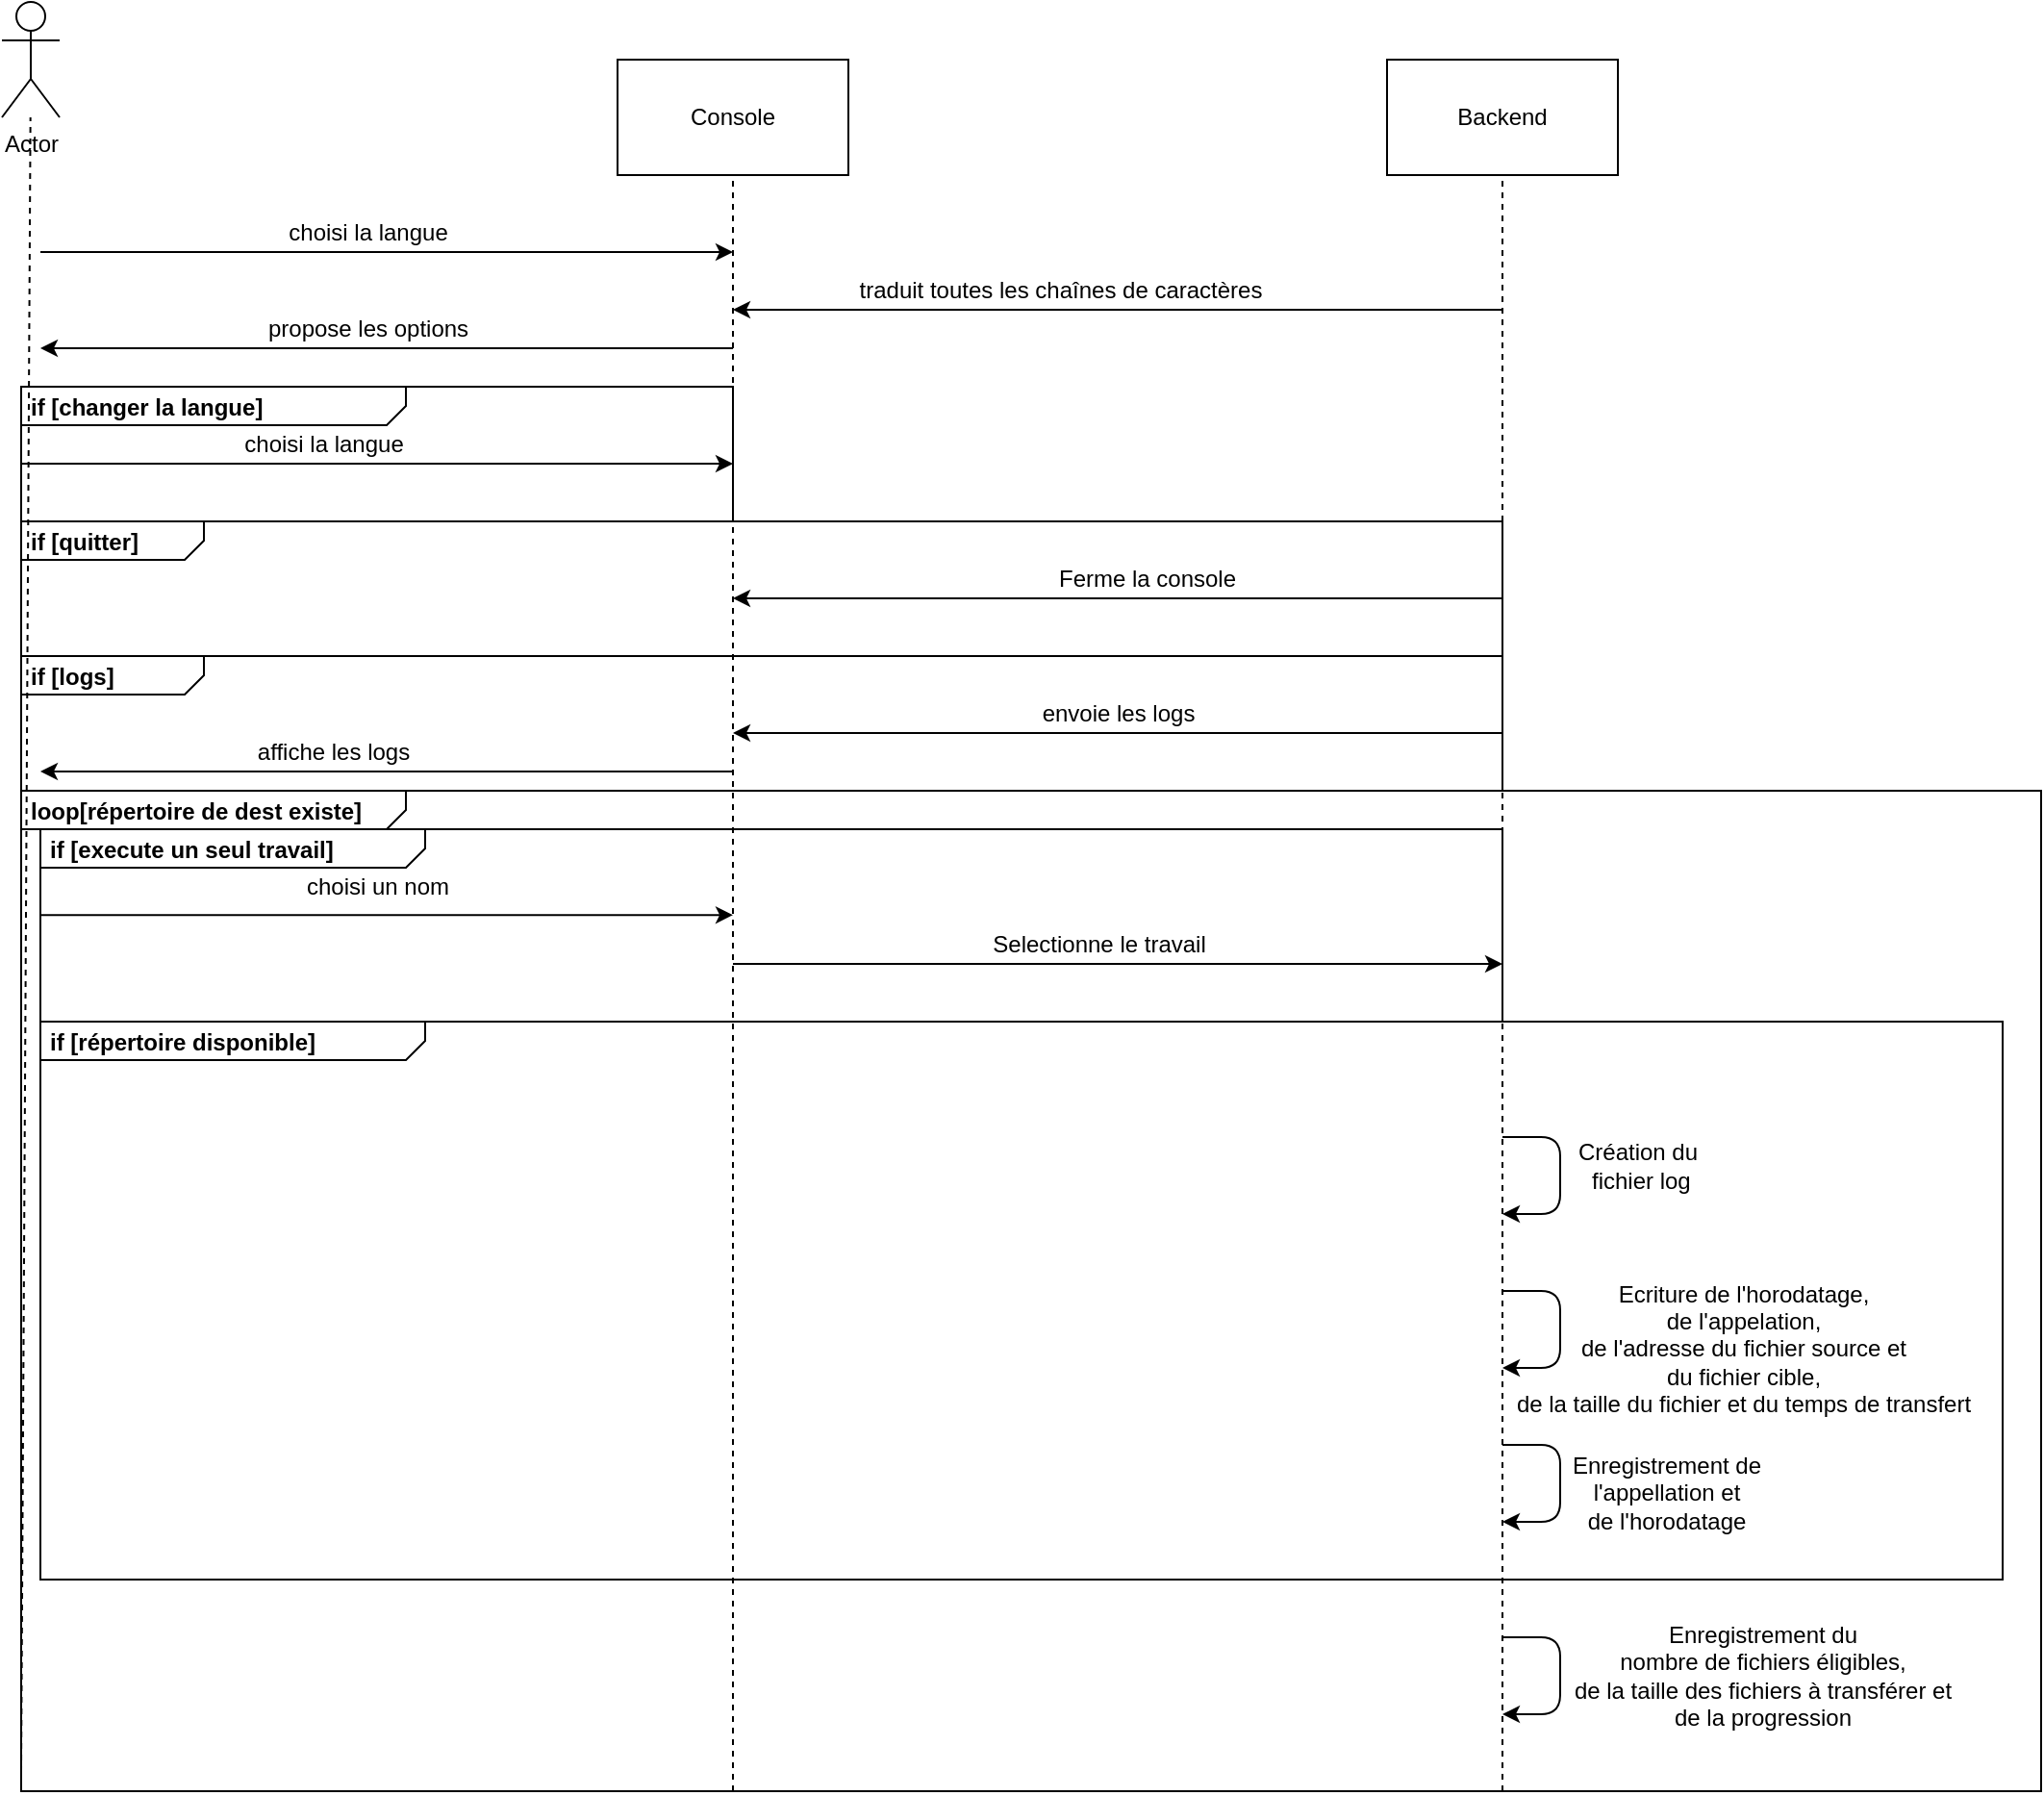 <mxfile version="13.9.9" type="device"><diagram id="B-A_hpA6Qqj7uTxj4NoM" name="Page-1"><mxGraphModel dx="1326" dy="798" grid="1" gridSize="10" guides="1" tooltips="1" connect="1" arrows="1" fold="1" page="1" pageScale="1" pageWidth="827" pageHeight="1169" math="0" shadow="0"><root><mxCell id="0"/><mxCell id="1" parent="0"/><mxCell id="pMY1yx6KPp6nwfRmizJk-1" value="Actor" style="shape=umlActor;verticalLabelPosition=bottom;verticalAlign=top;html=1;outlineConnect=0;" parent="1" vertex="1"><mxGeometry x="710" y="40" width="30" height="60" as="geometry"/></mxCell><mxCell id="pMY1yx6KPp6nwfRmizJk-2" value="" style="endArrow=none;dashed=1;html=1;" parent="1" target="pMY1yx6KPp6nwfRmizJk-1" edge="1"><mxGeometry width="50" height="50" relative="1" as="geometry"><mxPoint x="720" y="960" as="sourcePoint"/><mxPoint x="530" y="390" as="targetPoint"/></mxGeometry></mxCell><mxCell id="pMY1yx6KPp6nwfRmizJk-3" value="Console" style="rounded=0;whiteSpace=wrap;html=1;" parent="1" vertex="1"><mxGeometry x="1030" y="70" width="120" height="60" as="geometry"/></mxCell><mxCell id="pMY1yx6KPp6nwfRmizJk-4" value="Backend" style="rounded=0;whiteSpace=wrap;html=1;" parent="1" vertex="1"><mxGeometry x="1430" y="70" width="120" height="60" as="geometry"/></mxCell><mxCell id="pMY1yx6KPp6nwfRmizJk-5" value="" style="endArrow=none;dashed=1;html=1;entryX=0.5;entryY=1;entryDx=0;entryDy=0;" parent="1" target="pMY1yx6KPp6nwfRmizJk-3" edge="1"><mxGeometry width="50" height="50" relative="1" as="geometry"><mxPoint x="1090" y="970" as="sourcePoint"/><mxPoint x="1160" y="300" as="targetPoint"/></mxGeometry></mxCell><mxCell id="pMY1yx6KPp6nwfRmizJk-6" value="" style="endArrow=none;dashed=1;html=1;entryX=0.5;entryY=1;entryDx=0;entryDy=0;" parent="1" target="pMY1yx6KPp6nwfRmizJk-4" edge="1"><mxGeometry width="50" height="50" relative="1" as="geometry"><mxPoint x="1490" y="970" as="sourcePoint"/><mxPoint x="1489.58" y="170" as="targetPoint"/></mxGeometry></mxCell><mxCell id="pMY1yx6KPp6nwfRmizJk-7" value="" style="endArrow=classic;html=1;" parent="1" edge="1"><mxGeometry width="50" height="50" relative="1" as="geometry"><mxPoint x="730" y="170" as="sourcePoint"/><mxPoint x="1090" y="170" as="targetPoint"/></mxGeometry></mxCell><mxCell id="pMY1yx6KPp6nwfRmizJk-8" value="choisi la langue" style="text;html=1;align=center;verticalAlign=middle;resizable=0;points=[];autosize=1;" parent="1" vertex="1"><mxGeometry x="850" y="150" width="100" height="20" as="geometry"/></mxCell><mxCell id="pMY1yx6KPp6nwfRmizJk-9" value="" style="endArrow=classic;html=1;" parent="1" edge="1"><mxGeometry width="50" height="50" relative="1" as="geometry"><mxPoint x="1090" y="220" as="sourcePoint"/><mxPoint x="730" y="220" as="targetPoint"/></mxGeometry></mxCell><mxCell id="pMY1yx6KPp6nwfRmizJk-10" value="propose les options" style="text;html=1;align=center;verticalAlign=middle;resizable=0;points=[];autosize=1;" parent="1" vertex="1"><mxGeometry x="840" y="200" width="120" height="20" as="geometry"/></mxCell><mxCell id="pMY1yx6KPp6nwfRmizJk-11" value="&lt;p style=&quot;margin: 0px ; margin-top: 4px ; margin-left: 5px ; text-align: left&quot;&gt;&lt;b&gt;if [changer la langue]&lt;/b&gt;&lt;/p&gt;" style="html=1;shape=mxgraph.sysml.package;overflow=fill;labelX=200.49;align=left;spacingLeft=5;verticalAlign=top;spacingTop=-3;hachureGap=4;pointerEvents=0;fillColor=none;" parent="1" vertex="1"><mxGeometry x="720" y="240" width="370" height="70" as="geometry"/></mxCell><mxCell id="pMY1yx6KPp6nwfRmizJk-12" value="" style="endArrow=classic;html=1;" parent="1" edge="1"><mxGeometry width="50" height="50" relative="1" as="geometry"><mxPoint x="720" y="280" as="sourcePoint"/><mxPoint x="1090" y="280" as="targetPoint"/></mxGeometry></mxCell><mxCell id="pMY1yx6KPp6nwfRmizJk-13" value="choisi la langue" style="text;html=1;align=center;verticalAlign=middle;resizable=0;points=[];autosize=1;" parent="1" vertex="1"><mxGeometry x="827" y="260" width="100" height="20" as="geometry"/></mxCell><mxCell id="pMY1yx6KPp6nwfRmizJk-14" value="&lt;p style=&quot;margin: 0px ; margin-top: 4px ; margin-left: 5px ; text-align: left&quot;&gt;&lt;b&gt;if [quitter]&lt;/b&gt;&lt;/p&gt;" style="html=1;shape=mxgraph.sysml.package;overflow=fill;labelX=95.33;align=left;spacingLeft=5;verticalAlign=top;spacingTop=-3;hachureGap=4;pointerEvents=0;fillColor=none;" parent="1" vertex="1"><mxGeometry x="720" y="310" width="770" height="70" as="geometry"/></mxCell><mxCell id="pMY1yx6KPp6nwfRmizJk-15" value="" style="endArrow=classic;html=1;" parent="1" edge="1"><mxGeometry width="50" height="50" relative="1" as="geometry"><mxPoint x="1490" y="350" as="sourcePoint"/><mxPoint x="1090" y="350" as="targetPoint"/></mxGeometry></mxCell><mxCell id="pMY1yx6KPp6nwfRmizJk-16" value="Ferme la console" style="text;html=1;align=center;verticalAlign=middle;resizable=0;points=[];autosize=1;" parent="1" vertex="1"><mxGeometry x="1250" y="330" width="110" height="20" as="geometry"/></mxCell><mxCell id="pMY1yx6KPp6nwfRmizJk-18" value="&lt;p style=&quot;margin: 0px ; margin-top: 4px ; margin-left: 5px ; text-align: left&quot;&gt;&lt;b&gt;if [logs]&lt;/b&gt;&lt;/p&gt;" style="html=1;shape=mxgraph.sysml.package;overflow=fill;labelX=95.33;align=left;spacingLeft=5;verticalAlign=top;spacingTop=-3;hachureGap=4;pointerEvents=0;fillColor=none;" parent="1" vertex="1"><mxGeometry x="720" y="380" width="770" height="70" as="geometry"/></mxCell><mxCell id="pMY1yx6KPp6nwfRmizJk-19" value="" style="endArrow=classic;html=1;" parent="1" edge="1"><mxGeometry width="50" height="50" relative="1" as="geometry"><mxPoint x="1490" y="420" as="sourcePoint"/><mxPoint x="1090" y="420" as="targetPoint"/></mxGeometry></mxCell><mxCell id="pMY1yx6KPp6nwfRmizJk-20" value="envoie les logs" style="text;html=1;align=center;verticalAlign=middle;resizable=0;points=[];autosize=1;" parent="1" vertex="1"><mxGeometry x="1245" y="400" width="90" height="20" as="geometry"/></mxCell><mxCell id="pMY1yx6KPp6nwfRmizJk-21" value="" style="endArrow=classic;html=1;" parent="1" edge="1"><mxGeometry width="50" height="50" relative="1" as="geometry"><mxPoint x="1490" y="200" as="sourcePoint"/><mxPoint x="1090" y="200" as="targetPoint"/></mxGeometry></mxCell><mxCell id="pMY1yx6KPp6nwfRmizJk-22" value="traduit toutes les chaînes de caractères" style="text;html=1;align=center;verticalAlign=middle;resizable=0;points=[];autosize=1;" parent="1" vertex="1"><mxGeometry x="1150" y="180" width="220" height="20" as="geometry"/></mxCell><mxCell id="pMY1yx6KPp6nwfRmizJk-23" value="" style="endArrow=classic;html=1;" parent="1" edge="1"><mxGeometry width="50" height="50" relative="1" as="geometry"><mxPoint x="1090" y="440" as="sourcePoint"/><mxPoint x="730" y="440" as="targetPoint"/></mxGeometry></mxCell><mxCell id="pMY1yx6KPp6nwfRmizJk-24" value="affiche les logs" style="text;html=1;align=center;verticalAlign=middle;resizable=0;points=[];autosize=1;" parent="1" vertex="1"><mxGeometry x="837" y="420" width="90" height="20" as="geometry"/></mxCell><mxCell id="pMY1yx6KPp6nwfRmizJk-25" value="&lt;p style=&quot;margin: 0px ; margin-top: 4px ; margin-left: 5px ; text-align: left&quot;&gt;&lt;b&gt;loop[répertoire de dest existe]&lt;/b&gt;&lt;/p&gt;" style="html=1;shape=mxgraph.sysml.package;overflow=fill;labelX=200.49;align=left;spacingLeft=5;verticalAlign=top;spacingTop=-3;hachureGap=4;pointerEvents=0;fillColor=none;" parent="1" vertex="1"><mxGeometry x="720" y="450" width="1050" height="520" as="geometry"/></mxCell><mxCell id="pMY1yx6KPp6nwfRmizJk-26" value="&lt;p style=&quot;margin: 0px ; margin-top: 4px ; margin-left: 5px ; text-align: left&quot;&gt;&lt;b&gt;if [répertoire disponible]&lt;/b&gt;&lt;/p&gt;" style="html=1;shape=mxgraph.sysml.package;overflow=fill;labelX=200.49;align=left;spacingLeft=5;verticalAlign=top;spacingTop=-3;hachureGap=4;pointerEvents=0;fillColor=none;" parent="1" vertex="1"><mxGeometry x="730" y="570" width="1020" height="290" as="geometry"/></mxCell><mxCell id="pMY1yx6KPp6nwfRmizJk-27" value="" style="endArrow=classic;html=1;" parent="1" edge="1"><mxGeometry width="50" height="50" relative="1" as="geometry"><mxPoint x="730" y="514.58" as="sourcePoint"/><mxPoint x="1090" y="514.58" as="targetPoint"/></mxGeometry></mxCell><mxCell id="pMY1yx6KPp6nwfRmizJk-28" value="choisi un nom" style="text;html=1;align=center;verticalAlign=middle;resizable=0;points=[];autosize=1;" parent="1" vertex="1"><mxGeometry x="860" y="490" width="90" height="20" as="geometry"/></mxCell><mxCell id="pMY1yx6KPp6nwfRmizJk-29" value="" style="endArrow=classic;html=1;" parent="1" edge="1"><mxGeometry width="50" height="50" relative="1" as="geometry"><mxPoint x="1490" y="630" as="sourcePoint"/><mxPoint x="1490" y="670" as="targetPoint"/><Array as="points"><mxPoint x="1520" y="630"/><mxPoint x="1520" y="670"/></Array></mxGeometry></mxCell><mxCell id="pMY1yx6KPp6nwfRmizJk-30" value="" style="endArrow=classic;html=1;" parent="1" edge="1"><mxGeometry width="50" height="50" relative="1" as="geometry"><mxPoint x="1490" y="710" as="sourcePoint"/><mxPoint x="1490" y="750" as="targetPoint"/><Array as="points"><mxPoint x="1520" y="710"/><mxPoint x="1520" y="750"/></Array></mxGeometry></mxCell><mxCell id="pMY1yx6KPp6nwfRmizJk-31" value="" style="endArrow=classic;html=1;" parent="1" edge="1"><mxGeometry width="50" height="50" relative="1" as="geometry"><mxPoint x="1490" y="790" as="sourcePoint"/><mxPoint x="1490" y="830" as="targetPoint"/><Array as="points"><mxPoint x="1520" y="790"/><mxPoint x="1520" y="830"/></Array></mxGeometry></mxCell><mxCell id="pMY1yx6KPp6nwfRmizJk-32" value="" style="endArrow=classic;html=1;" parent="1" edge="1"><mxGeometry width="50" height="50" relative="1" as="geometry"><mxPoint x="1490" y="890" as="sourcePoint"/><mxPoint x="1490" y="930" as="targetPoint"/><Array as="points"><mxPoint x="1520" y="890"/><mxPoint x="1520" y="930"/></Array></mxGeometry></mxCell><mxCell id="pMY1yx6KPp6nwfRmizJk-35" value="&lt;p style=&quot;margin: 0px ; margin-top: 4px ; margin-left: 5px ; text-align: left&quot;&gt;&lt;b&gt;if [execute un seul travail]&lt;/b&gt;&lt;/p&gt;" style="html=1;shape=mxgraph.sysml.package;overflow=fill;labelX=200.49;align=left;spacingLeft=5;verticalAlign=top;spacingTop=-3;hachureGap=4;pointerEvents=0;fillColor=none;" parent="1" vertex="1"><mxGeometry x="730" y="470" width="760" height="100" as="geometry"/></mxCell><mxCell id="pMY1yx6KPp6nwfRmizJk-36" value="" style="endArrow=classic;html=1;" parent="1" edge="1"><mxGeometry width="50" height="50" relative="1" as="geometry"><mxPoint x="1090" y="540" as="sourcePoint"/><mxPoint x="1490" y="540" as="targetPoint"/></mxGeometry></mxCell><mxCell id="pMY1yx6KPp6nwfRmizJk-37" value="Selectionne le travail" style="text;html=1;align=center;verticalAlign=middle;resizable=0;points=[];autosize=1;" parent="1" vertex="1"><mxGeometry x="1215" y="520" width="130" height="20" as="geometry"/></mxCell><mxCell id="pMY1yx6KPp6nwfRmizJk-40" value="Création du&lt;br&gt;&amp;nbsp;fichier log" style="text;html=1;align=center;verticalAlign=middle;resizable=0;points=[];autosize=1;" parent="1" vertex="1"><mxGeometry x="1520" y="630" width="80" height="30" as="geometry"/></mxCell><mxCell id="pMY1yx6KPp6nwfRmizJk-41" value="&lt;span&gt;Ecriture de l'horodatage, &lt;br&gt;de l'appelation, &lt;br&gt;de l'adresse du fichier source et &lt;br&gt;du fichier cible, &lt;br&gt;de la taille du fichier et du temps de transfert&lt;/span&gt;" style="text;html=1;align=center;verticalAlign=middle;resizable=0;points=[];autosize=1;" parent="1" vertex="1"><mxGeometry x="1490" y="700" width="250" height="80" as="geometry"/></mxCell><mxCell id="pMY1yx6KPp6nwfRmizJk-42" value="&lt;span&gt;Enregistrement de &lt;br&gt;l'appellation et &lt;br&gt;de l'horodatage&lt;/span&gt;" style="text;html=1;align=center;verticalAlign=middle;resizable=0;points=[];autosize=1;" parent="1" vertex="1"><mxGeometry x="1520" y="790" width="110" height="50" as="geometry"/></mxCell><mxCell id="pMY1yx6KPp6nwfRmizJk-43" value="&lt;span&gt;Enregistrement du &lt;br&gt;nombre de fichiers éligibles, &lt;br&gt;de la taille des fichiers à transférer et &lt;br&gt;de la progression&lt;/span&gt;" style="text;html=1;align=center;verticalAlign=middle;resizable=0;points=[];autosize=1;" parent="1" vertex="1"><mxGeometry x="1520" y="880" width="210" height="60" as="geometry"/></mxCell></root></mxGraphModel></diagram></mxfile>